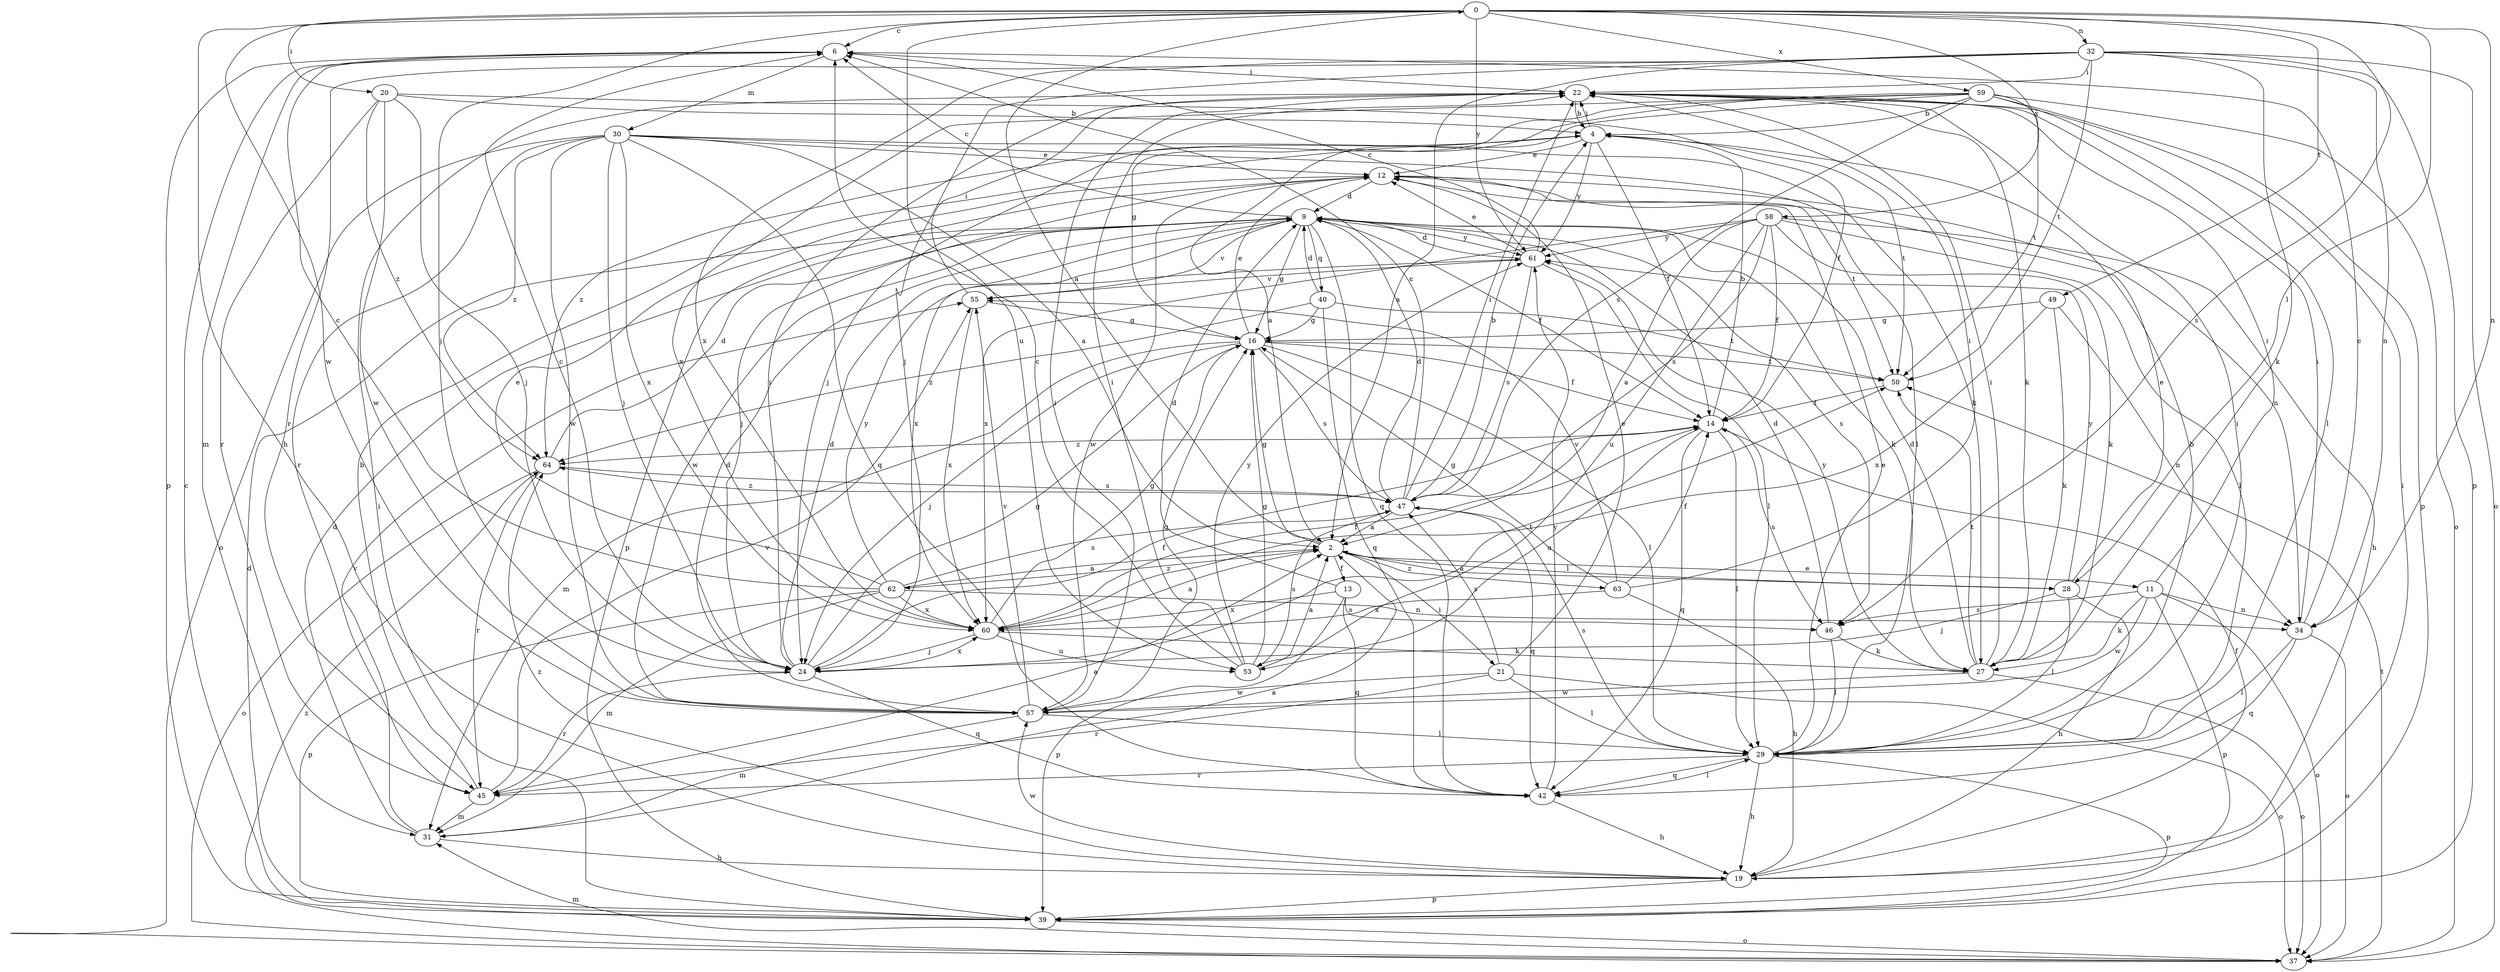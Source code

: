 strict digraph  {
0;
2;
4;
6;
9;
11;
12;
13;
14;
16;
19;
20;
21;
22;
24;
27;
28;
29;
30;
31;
32;
34;
37;
39;
40;
42;
45;
46;
47;
49;
50;
53;
55;
57;
58;
59;
60;
61;
62;
63;
64;
0 -> 6  [label=c];
0 -> 19  [label=h];
0 -> 20  [label=i];
0 -> 24  [label=j];
0 -> 28  [label=l];
0 -> 32  [label=n];
0 -> 34  [label=n];
0 -> 46  [label=s];
0 -> 49  [label=t];
0 -> 53  [label=u];
0 -> 57  [label=w];
0 -> 58  [label=x];
0 -> 59  [label=x];
0 -> 61  [label=y];
2 -> 0  [label=a];
2 -> 11  [label=e];
2 -> 13  [label=f];
2 -> 16  [label=g];
2 -> 21  [label=i];
2 -> 28  [label=l];
2 -> 62  [label=z];
2 -> 63  [label=z];
4 -> 12  [label=e];
4 -> 14  [label=f];
4 -> 22  [label=i];
4 -> 50  [label=t];
4 -> 61  [label=y];
4 -> 64  [label=z];
6 -> 22  [label=i];
6 -> 30  [label=m];
6 -> 31  [label=m];
6 -> 39  [label=p];
9 -> 6  [label=c];
9 -> 14  [label=f];
9 -> 16  [label=g];
9 -> 27  [label=k];
9 -> 40  [label=q];
9 -> 42  [label=q];
9 -> 46  [label=s];
9 -> 55  [label=v];
9 -> 57  [label=w];
9 -> 60  [label=x];
9 -> 61  [label=y];
11 -> 22  [label=i];
11 -> 27  [label=k];
11 -> 34  [label=n];
11 -> 37  [label=o];
11 -> 39  [label=p];
11 -> 46  [label=s];
11 -> 57  [label=w];
12 -> 9  [label=d];
12 -> 24  [label=j];
12 -> 34  [label=n];
12 -> 39  [label=p];
12 -> 50  [label=t];
12 -> 57  [label=w];
13 -> 9  [label=d];
13 -> 39  [label=p];
13 -> 42  [label=q];
13 -> 46  [label=s];
13 -> 60  [label=x];
14 -> 4  [label=b];
14 -> 29  [label=l];
14 -> 42  [label=q];
14 -> 46  [label=s];
14 -> 53  [label=u];
14 -> 64  [label=z];
16 -> 12  [label=e];
16 -> 14  [label=f];
16 -> 24  [label=j];
16 -> 29  [label=l];
16 -> 31  [label=m];
16 -> 47  [label=s];
16 -> 50  [label=t];
19 -> 14  [label=f];
19 -> 22  [label=i];
19 -> 39  [label=p];
19 -> 57  [label=w];
19 -> 64  [label=z];
20 -> 4  [label=b];
20 -> 14  [label=f];
20 -> 24  [label=j];
20 -> 45  [label=r];
20 -> 57  [label=w];
20 -> 64  [label=z];
21 -> 12  [label=e];
21 -> 29  [label=l];
21 -> 37  [label=o];
21 -> 45  [label=r];
21 -> 47  [label=s];
21 -> 57  [label=w];
22 -> 4  [label=b];
22 -> 27  [label=k];
24 -> 6  [label=c];
24 -> 9  [label=d];
24 -> 14  [label=f];
24 -> 16  [label=g];
24 -> 22  [label=i];
24 -> 42  [label=q];
24 -> 45  [label=r];
24 -> 50  [label=t];
24 -> 60  [label=x];
27 -> 9  [label=d];
27 -> 22  [label=i];
27 -> 37  [label=o];
27 -> 50  [label=t];
27 -> 57  [label=w];
27 -> 61  [label=y];
28 -> 2  [label=a];
28 -> 12  [label=e];
28 -> 19  [label=h];
28 -> 24  [label=j];
28 -> 29  [label=l];
28 -> 61  [label=y];
29 -> 4  [label=b];
29 -> 12  [label=e];
29 -> 19  [label=h];
29 -> 22  [label=i];
29 -> 39  [label=p];
29 -> 42  [label=q];
29 -> 45  [label=r];
29 -> 47  [label=s];
30 -> 2  [label=a];
30 -> 12  [label=e];
30 -> 24  [label=j];
30 -> 27  [label=k];
30 -> 29  [label=l];
30 -> 37  [label=o];
30 -> 42  [label=q];
30 -> 45  [label=r];
30 -> 57  [label=w];
30 -> 60  [label=x];
30 -> 64  [label=z];
31 -> 2  [label=a];
31 -> 9  [label=d];
31 -> 19  [label=h];
31 -> 55  [label=v];
32 -> 2  [label=a];
32 -> 22  [label=i];
32 -> 24  [label=j];
32 -> 27  [label=k];
32 -> 34  [label=n];
32 -> 37  [label=o];
32 -> 39  [label=p];
32 -> 45  [label=r];
32 -> 50  [label=t];
32 -> 60  [label=x];
34 -> 6  [label=c];
34 -> 22  [label=i];
34 -> 29  [label=l];
34 -> 37  [label=o];
34 -> 42  [label=q];
37 -> 31  [label=m];
37 -> 50  [label=t];
37 -> 64  [label=z];
39 -> 6  [label=c];
39 -> 9  [label=d];
39 -> 22  [label=i];
39 -> 37  [label=o];
40 -> 9  [label=d];
40 -> 16  [label=g];
40 -> 42  [label=q];
40 -> 50  [label=t];
40 -> 64  [label=z];
42 -> 19  [label=h];
42 -> 29  [label=l];
42 -> 61  [label=y];
45 -> 2  [label=a];
45 -> 4  [label=b];
45 -> 31  [label=m];
45 -> 55  [label=v];
46 -> 9  [label=d];
46 -> 27  [label=k];
46 -> 29  [label=l];
47 -> 2  [label=a];
47 -> 4  [label=b];
47 -> 6  [label=c];
47 -> 9  [label=d];
47 -> 22  [label=i];
47 -> 42  [label=q];
47 -> 64  [label=z];
49 -> 16  [label=g];
49 -> 27  [label=k];
49 -> 34  [label=n];
49 -> 60  [label=x];
50 -> 14  [label=f];
53 -> 2  [label=a];
53 -> 6  [label=c];
53 -> 16  [label=g];
53 -> 22  [label=i];
53 -> 47  [label=s];
53 -> 61  [label=y];
55 -> 16  [label=g];
55 -> 22  [label=i];
55 -> 60  [label=x];
57 -> 9  [label=d];
57 -> 16  [label=g];
57 -> 22  [label=i];
57 -> 29  [label=l];
57 -> 31  [label=m];
57 -> 55  [label=v];
58 -> 2  [label=a];
58 -> 14  [label=f];
58 -> 19  [label=h];
58 -> 27  [label=k];
58 -> 29  [label=l];
58 -> 47  [label=s];
58 -> 53  [label=u];
58 -> 60  [label=x];
58 -> 61  [label=y];
59 -> 2  [label=a];
59 -> 4  [label=b];
59 -> 16  [label=g];
59 -> 24  [label=j];
59 -> 29  [label=l];
59 -> 37  [label=o];
59 -> 39  [label=p];
59 -> 47  [label=s];
59 -> 50  [label=t];
59 -> 60  [label=x];
60 -> 2  [label=a];
60 -> 14  [label=f];
60 -> 16  [label=g];
60 -> 24  [label=j];
60 -> 27  [label=k];
60 -> 53  [label=u];
61 -> 6  [label=c];
61 -> 9  [label=d];
61 -> 12  [label=e];
61 -> 29  [label=l];
61 -> 47  [label=s];
61 -> 55  [label=v];
62 -> 2  [label=a];
62 -> 6  [label=c];
62 -> 12  [label=e];
62 -> 31  [label=m];
62 -> 34  [label=n];
62 -> 39  [label=p];
62 -> 47  [label=s];
62 -> 60  [label=x];
62 -> 61  [label=y];
63 -> 14  [label=f];
63 -> 16  [label=g];
63 -> 19  [label=h];
63 -> 22  [label=i];
63 -> 55  [label=v];
63 -> 60  [label=x];
64 -> 9  [label=d];
64 -> 37  [label=o];
64 -> 45  [label=r];
64 -> 47  [label=s];
}
